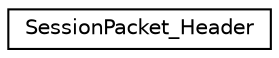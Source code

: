 digraph "Graphical Class Hierarchy"
{
  edge [fontname="Helvetica",fontsize="10",labelfontname="Helvetica",labelfontsize="10"];
  node [fontname="Helvetica",fontsize="10",shape=record];
  rankdir="LR";
  Node1 [label="SessionPacket_Header",height=0.2,width=0.4,color="black", fillcolor="white", style="filled",URL="$structRNReplicaNet_1_1SessionPacket__Header.html"];
}
